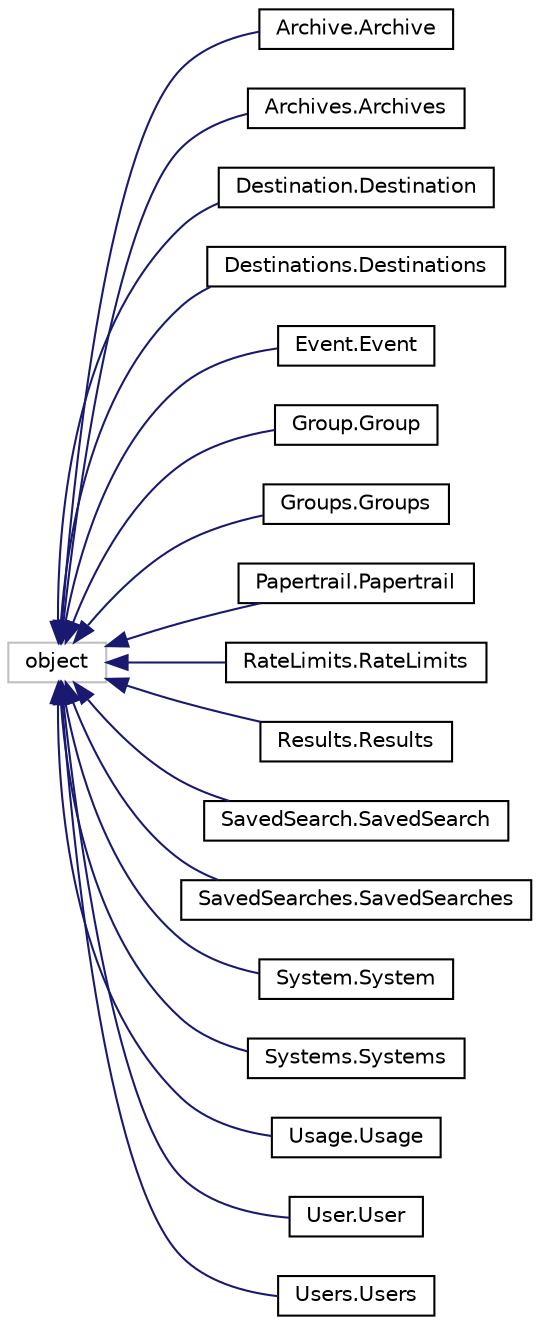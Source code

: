 digraph "Graphical Class Hierarchy"
{
 // LATEX_PDF_SIZE
  edge [fontname="Helvetica",fontsize="10",labelfontname="Helvetica",labelfontsize="10"];
  node [fontname="Helvetica",fontsize="10",shape=record];
  rankdir="LR";
  Node22 [label="object",height=0.2,width=0.4,color="grey75", fillcolor="white", style="filled",tooltip=" "];
  Node22 -> Node0 [dir="back",color="midnightblue",fontsize="10",style="solid",fontname="Helvetica"];
  Node0 [label="Archive.Archive",height=0.2,width=0.4,color="black", fillcolor="white", style="filled",URL="$classArchive_1_1Archive.html",tooltip=" "];
  Node22 -> Node24 [dir="back",color="midnightblue",fontsize="10",style="solid",fontname="Helvetica"];
  Node24 [label="Archives.Archives",height=0.2,width=0.4,color="black", fillcolor="white", style="filled",URL="$classArchives_1_1Archives.html",tooltip=" "];
  Node22 -> Node25 [dir="back",color="midnightblue",fontsize="10",style="solid",fontname="Helvetica"];
  Node25 [label="Destination.Destination",height=0.2,width=0.4,color="black", fillcolor="white", style="filled",URL="$classDestination_1_1Destination.html",tooltip=" "];
  Node22 -> Node26 [dir="back",color="midnightblue",fontsize="10",style="solid",fontname="Helvetica"];
  Node26 [label="Destinations.Destinations",height=0.2,width=0.4,color="black", fillcolor="white", style="filled",URL="$classDestinations_1_1Destinations.html",tooltip=" "];
  Node22 -> Node27 [dir="back",color="midnightblue",fontsize="10",style="solid",fontname="Helvetica"];
  Node27 [label="Event.Event",height=0.2,width=0.4,color="black", fillcolor="white", style="filled",URL="$classEvent_1_1Event.html",tooltip=" "];
  Node22 -> Node28 [dir="back",color="midnightblue",fontsize="10",style="solid",fontname="Helvetica"];
  Node28 [label="Group.Group",height=0.2,width=0.4,color="black", fillcolor="white", style="filled",URL="$classGroup_1_1Group.html",tooltip=" "];
  Node22 -> Node29 [dir="back",color="midnightblue",fontsize="10",style="solid",fontname="Helvetica"];
  Node29 [label="Groups.Groups",height=0.2,width=0.4,color="black", fillcolor="white", style="filled",URL="$classGroups_1_1Groups.html",tooltip=" "];
  Node22 -> Node30 [dir="back",color="midnightblue",fontsize="10",style="solid",fontname="Helvetica"];
  Node30 [label="Papertrail.Papertrail",height=0.2,width=0.4,color="black", fillcolor="white", style="filled",URL="$classPapertrail_1_1Papertrail.html",tooltip=" "];
  Node22 -> Node31 [dir="back",color="midnightblue",fontsize="10",style="solid",fontname="Helvetica"];
  Node31 [label="RateLimits.RateLimits",height=0.2,width=0.4,color="black", fillcolor="white", style="filled",URL="$classRateLimits_1_1RateLimits.html",tooltip=" "];
  Node22 -> Node32 [dir="back",color="midnightblue",fontsize="10",style="solid",fontname="Helvetica"];
  Node32 [label="Results.Results",height=0.2,width=0.4,color="black", fillcolor="white", style="filled",URL="$classResults_1_1Results.html",tooltip=" "];
  Node22 -> Node33 [dir="back",color="midnightblue",fontsize="10",style="solid",fontname="Helvetica"];
  Node33 [label="SavedSearch.SavedSearch",height=0.2,width=0.4,color="black", fillcolor="white", style="filled",URL="$classSavedSearch_1_1SavedSearch.html",tooltip=" "];
  Node22 -> Node34 [dir="back",color="midnightblue",fontsize="10",style="solid",fontname="Helvetica"];
  Node34 [label="SavedSearches.SavedSearches",height=0.2,width=0.4,color="black", fillcolor="white", style="filled",URL="$classSavedSearches_1_1SavedSearches.html",tooltip=" "];
  Node22 -> Node35 [dir="back",color="midnightblue",fontsize="10",style="solid",fontname="Helvetica"];
  Node35 [label="System.System",height=0.2,width=0.4,color="black", fillcolor="white", style="filled",URL="$classSystem_1_1System.html",tooltip=" "];
  Node22 -> Node36 [dir="back",color="midnightblue",fontsize="10",style="solid",fontname="Helvetica"];
  Node36 [label="Systems.Systems",height=0.2,width=0.4,color="black", fillcolor="white", style="filled",URL="$classSystems_1_1Systems.html",tooltip=" "];
  Node22 -> Node37 [dir="back",color="midnightblue",fontsize="10",style="solid",fontname="Helvetica"];
  Node37 [label="Usage.Usage",height=0.2,width=0.4,color="black", fillcolor="white", style="filled",URL="$classUsage_1_1Usage.html",tooltip=" "];
  Node22 -> Node38 [dir="back",color="midnightblue",fontsize="10",style="solid",fontname="Helvetica"];
  Node38 [label="User.User",height=0.2,width=0.4,color="black", fillcolor="white", style="filled",URL="$classUser_1_1User.html",tooltip=" "];
  Node22 -> Node39 [dir="back",color="midnightblue",fontsize="10",style="solid",fontname="Helvetica"];
  Node39 [label="Users.Users",height=0.2,width=0.4,color="black", fillcolor="white", style="filled",URL="$classUsers_1_1Users.html",tooltip=" "];
}
